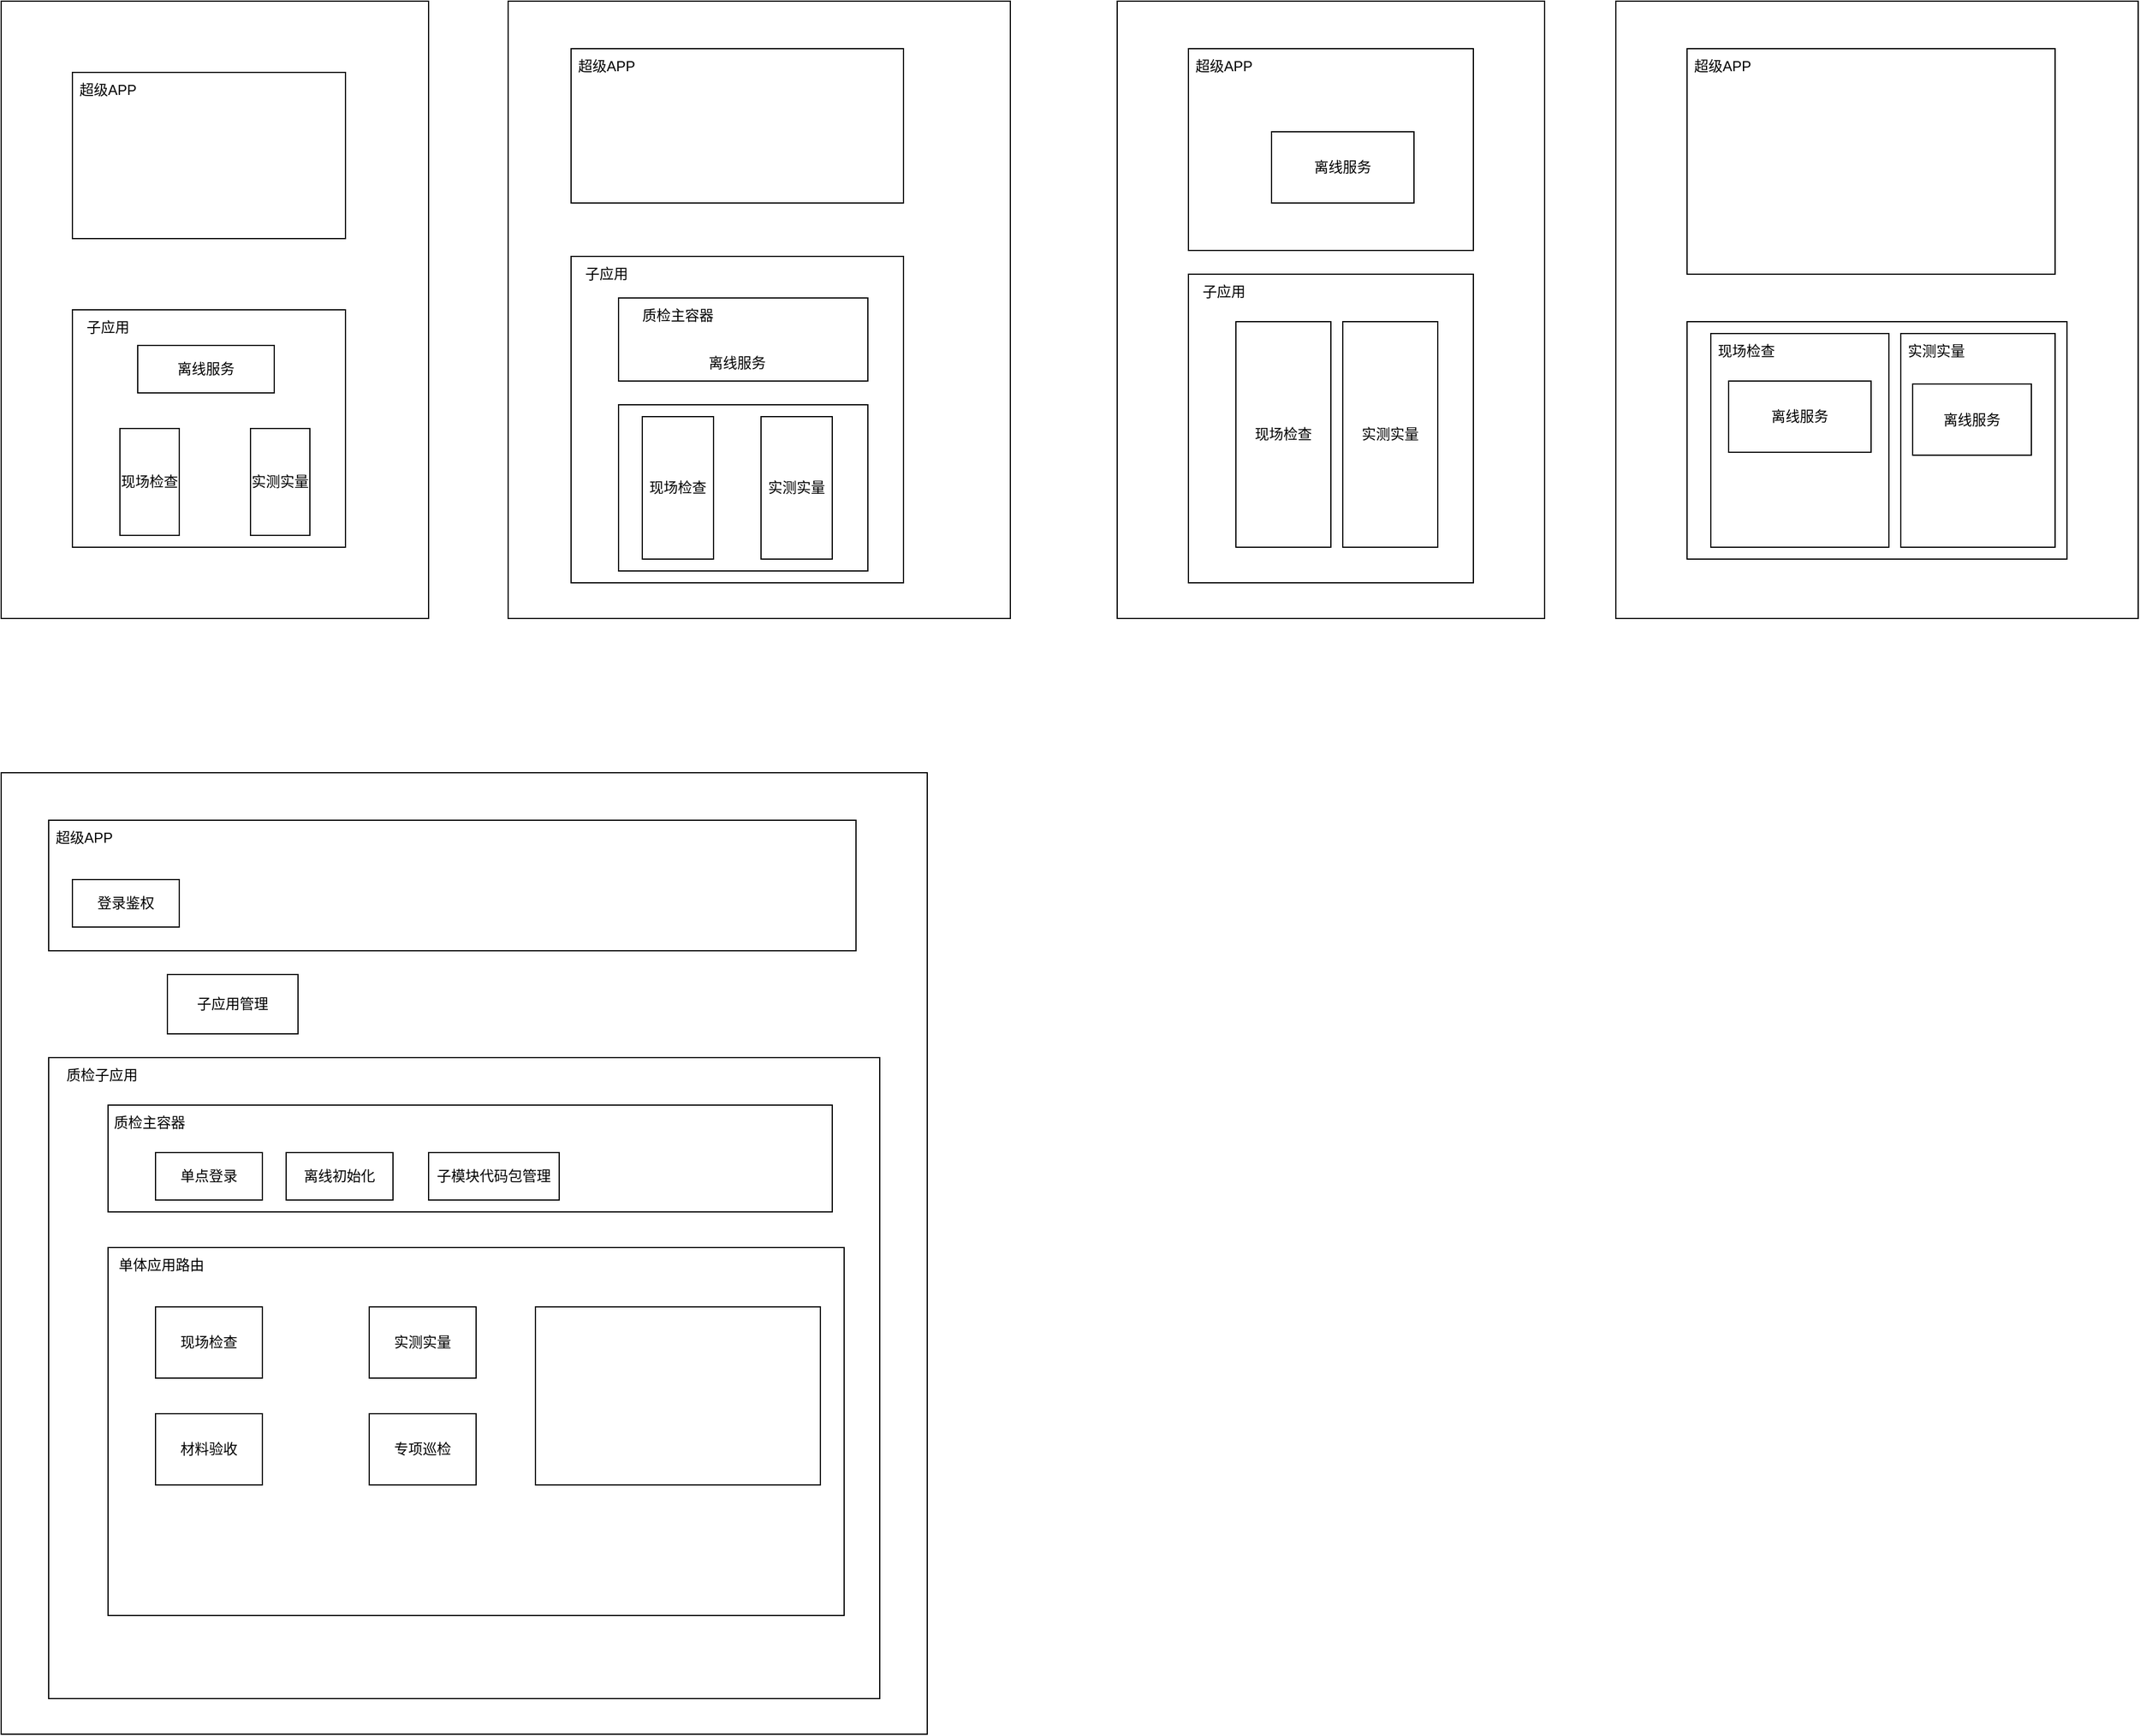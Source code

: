 <mxfile version="20.0.1" type="github">
  <diagram id="XZkbwfD2GeSXZEqlT7_g" name="Page-1">
    <mxGraphModel dx="3080" dy="794" grid="1" gridSize="10" guides="1" tooltips="1" connect="1" arrows="1" fold="1" page="1" pageScale="1" pageWidth="827" pageHeight="1169" math="0" shadow="0">
      <root>
        <mxCell id="0" />
        <mxCell id="1" parent="0" />
        <mxCell id="RrmX887C-J8t59nC6IIO-1" value="" style="group" vertex="1" connectable="0" parent="1">
          <mxGeometry x="-960" y="150" width="360" height="520" as="geometry" />
        </mxCell>
        <mxCell id="mWoVSuOA3EwavXobNL_2-21" value="" style="rounded=0;whiteSpace=wrap;html=1;fillColor=none;" parent="RrmX887C-J8t59nC6IIO-1" vertex="1">
          <mxGeometry width="360" height="520" as="geometry" />
        </mxCell>
        <mxCell id="NvlR-UR6F2ubGmIy8rF1-1" value="" style="rounded=0;whiteSpace=wrap;html=1;fillColor=none;" parent="RrmX887C-J8t59nC6IIO-1" vertex="1">
          <mxGeometry x="60" y="60" width="230" height="140" as="geometry" />
        </mxCell>
        <mxCell id="NvlR-UR6F2ubGmIy8rF1-2" value="超级APP" style="text;html=1;strokeColor=none;fillColor=none;align=center;verticalAlign=middle;whiteSpace=wrap;rounded=0;" parent="RrmX887C-J8t59nC6IIO-1" vertex="1">
          <mxGeometry x="60" y="60" width="60" height="30" as="geometry" />
        </mxCell>
        <mxCell id="NvlR-UR6F2ubGmIy8rF1-3" value="" style="rounded=0;whiteSpace=wrap;html=1;fillColor=none;" parent="RrmX887C-J8t59nC6IIO-1" vertex="1">
          <mxGeometry x="60" y="260" width="230" height="200" as="geometry" />
        </mxCell>
        <mxCell id="NvlR-UR6F2ubGmIy8rF1-4" value="离线服务" style="rounded=0;whiteSpace=wrap;html=1;fillColor=none;" parent="RrmX887C-J8t59nC6IIO-1" vertex="1">
          <mxGeometry x="115" y="290" width="115" height="40" as="geometry" />
        </mxCell>
        <mxCell id="NvlR-UR6F2ubGmIy8rF1-5" value="现场检查" style="rounded=0;whiteSpace=wrap;html=1;fillColor=none;" parent="RrmX887C-J8t59nC6IIO-1" vertex="1">
          <mxGeometry x="100" y="360" width="50" height="90" as="geometry" />
        </mxCell>
        <mxCell id="NvlR-UR6F2ubGmIy8rF1-6" value="实测实量" style="rounded=0;whiteSpace=wrap;html=1;fillColor=none;" parent="RrmX887C-J8t59nC6IIO-1" vertex="1">
          <mxGeometry x="210" y="360" width="50" height="90" as="geometry" />
        </mxCell>
        <mxCell id="NvlR-UR6F2ubGmIy8rF1-7" value="子应用" style="text;html=1;strokeColor=none;fillColor=none;align=center;verticalAlign=middle;whiteSpace=wrap;rounded=0;" parent="RrmX887C-J8t59nC6IIO-1" vertex="1">
          <mxGeometry x="60" y="260" width="60" height="30" as="geometry" />
        </mxCell>
        <mxCell id="RrmX887C-J8t59nC6IIO-2" value="" style="group" vertex="1" connectable="0" parent="1">
          <mxGeometry x="-533" y="150" width="423" height="520" as="geometry" />
        </mxCell>
        <mxCell id="mWoVSuOA3EwavXobNL_2-10" value="" style="rounded=0;whiteSpace=wrap;html=1;fillColor=none;" parent="RrmX887C-J8t59nC6IIO-2" vertex="1">
          <mxGeometry width="423" height="520" as="geometry" />
        </mxCell>
        <mxCell id="mWoVSuOA3EwavXobNL_2-11" value="" style="rounded=0;whiteSpace=wrap;html=1;fillColor=none;direction=south;" parent="RrmX887C-J8t59nC6IIO-2" vertex="1">
          <mxGeometry x="53" y="40" width="280" height="130" as="geometry" />
        </mxCell>
        <mxCell id="mWoVSuOA3EwavXobNL_2-12" value="超级APP" style="text;html=1;strokeColor=none;fillColor=none;align=center;verticalAlign=middle;whiteSpace=wrap;rounded=0;" parent="RrmX887C-J8t59nC6IIO-2" vertex="1">
          <mxGeometry x="53" y="40" width="60" height="30" as="geometry" />
        </mxCell>
        <mxCell id="mWoVSuOA3EwavXobNL_2-13" value="" style="rounded=0;whiteSpace=wrap;html=1;fillColor=none;" parent="RrmX887C-J8t59nC6IIO-2" vertex="1">
          <mxGeometry x="53" y="215" width="280" height="275" as="geometry" />
        </mxCell>
        <mxCell id="mWoVSuOA3EwavXobNL_2-14" value="子应用" style="text;html=1;strokeColor=none;fillColor=none;align=center;verticalAlign=middle;whiteSpace=wrap;rounded=0;" parent="RrmX887C-J8t59nC6IIO-2" vertex="1">
          <mxGeometry x="53" y="215" width="60" height="30" as="geometry" />
        </mxCell>
        <mxCell id="mWoVSuOA3EwavXobNL_2-15" value="" style="rounded=0;whiteSpace=wrap;html=1;fillColor=none;" parent="RrmX887C-J8t59nC6IIO-2" vertex="1">
          <mxGeometry x="93" y="250" width="210" height="70" as="geometry" />
        </mxCell>
        <mxCell id="mWoVSuOA3EwavXobNL_2-16" value="质检主容器" style="text;html=1;strokeColor=none;fillColor=none;align=center;verticalAlign=middle;whiteSpace=wrap;rounded=0;" parent="RrmX887C-J8t59nC6IIO-2" vertex="1">
          <mxGeometry x="93" y="250" width="100" height="30" as="geometry" />
        </mxCell>
        <mxCell id="mWoVSuOA3EwavXobNL_2-17" value="离线服务" style="text;html=1;strokeColor=none;fillColor=none;align=center;verticalAlign=middle;whiteSpace=wrap;rounded=0;" parent="RrmX887C-J8t59nC6IIO-2" vertex="1">
          <mxGeometry x="163" y="290" width="60" height="30" as="geometry" />
        </mxCell>
        <mxCell id="mWoVSuOA3EwavXobNL_2-18" value="" style="rounded=0;whiteSpace=wrap;html=1;fillColor=none;" parent="RrmX887C-J8t59nC6IIO-2" vertex="1">
          <mxGeometry x="93" y="340" width="210" height="140" as="geometry" />
        </mxCell>
        <mxCell id="mWoVSuOA3EwavXobNL_2-19" value="现场检查" style="rounded=0;whiteSpace=wrap;html=1;fillColor=none;" parent="RrmX887C-J8t59nC6IIO-2" vertex="1">
          <mxGeometry x="113" y="350" width="60" height="120" as="geometry" />
        </mxCell>
        <mxCell id="mWoVSuOA3EwavXobNL_2-20" value="实测实量" style="rounded=0;whiteSpace=wrap;html=1;fillColor=none;" parent="RrmX887C-J8t59nC6IIO-2" vertex="1">
          <mxGeometry x="213" y="350" width="60" height="120" as="geometry" />
        </mxCell>
        <mxCell id="RrmX887C-J8t59nC6IIO-3" value="" style="group" vertex="1" connectable="0" parent="1">
          <mxGeometry x="-20" y="150" width="360" height="520" as="geometry" />
        </mxCell>
        <mxCell id="mWoVSuOA3EwavXobNL_2-2" value="" style="rounded=0;whiteSpace=wrap;html=1;fillColor=none;" parent="RrmX887C-J8t59nC6IIO-3" vertex="1">
          <mxGeometry width="360" height="520" as="geometry" />
        </mxCell>
        <mxCell id="mWoVSuOA3EwavXobNL_2-3" value="" style="rounded=0;whiteSpace=wrap;html=1;fillColor=none;" parent="RrmX887C-J8t59nC6IIO-3" vertex="1">
          <mxGeometry x="60" y="40" width="240" height="170" as="geometry" />
        </mxCell>
        <mxCell id="mWoVSuOA3EwavXobNL_2-4" value="离线服务" style="rounded=0;whiteSpace=wrap;html=1;fillColor=none;" parent="RrmX887C-J8t59nC6IIO-3" vertex="1">
          <mxGeometry x="130" y="110" width="120" height="60" as="geometry" />
        </mxCell>
        <mxCell id="mWoVSuOA3EwavXobNL_2-5" value="超级APP" style="text;html=1;strokeColor=none;fillColor=none;align=center;verticalAlign=middle;whiteSpace=wrap;rounded=0;" parent="RrmX887C-J8t59nC6IIO-3" vertex="1">
          <mxGeometry x="60" y="40" width="60" height="30" as="geometry" />
        </mxCell>
        <mxCell id="mWoVSuOA3EwavXobNL_2-6" value="" style="rounded=0;whiteSpace=wrap;html=1;fillColor=none;" parent="RrmX887C-J8t59nC6IIO-3" vertex="1">
          <mxGeometry x="60" y="230" width="240" height="260" as="geometry" />
        </mxCell>
        <mxCell id="mWoVSuOA3EwavXobNL_2-7" value="子应用" style="text;html=1;strokeColor=none;fillColor=none;align=center;verticalAlign=middle;whiteSpace=wrap;rounded=0;" parent="RrmX887C-J8t59nC6IIO-3" vertex="1">
          <mxGeometry x="60" y="230" width="60" height="30" as="geometry" />
        </mxCell>
        <mxCell id="mWoVSuOA3EwavXobNL_2-8" value="现场检查" style="rounded=0;whiteSpace=wrap;html=1;fillColor=none;" parent="RrmX887C-J8t59nC6IIO-3" vertex="1">
          <mxGeometry x="100" y="270" width="80" height="190" as="geometry" />
        </mxCell>
        <mxCell id="mWoVSuOA3EwavXobNL_2-9" value="实测实量" style="rounded=0;whiteSpace=wrap;html=1;fillColor=none;" parent="RrmX887C-J8t59nC6IIO-3" vertex="1">
          <mxGeometry x="190" y="270" width="80" height="190" as="geometry" />
        </mxCell>
        <mxCell id="RrmX887C-J8t59nC6IIO-4" value="" style="group" vertex="1" connectable="0" parent="1">
          <mxGeometry x="400" y="150" width="440" height="520" as="geometry" />
        </mxCell>
        <mxCell id="mWoVSuOA3EwavXobNL_2-22" value="" style="rounded=0;whiteSpace=wrap;html=1;fillColor=none;" parent="RrmX887C-J8t59nC6IIO-4" vertex="1">
          <mxGeometry width="440" height="520" as="geometry" />
        </mxCell>
        <mxCell id="mWoVSuOA3EwavXobNL_2-23" value="" style="rounded=0;whiteSpace=wrap;html=1;fillColor=none;" parent="RrmX887C-J8t59nC6IIO-4" vertex="1">
          <mxGeometry x="60" y="40" width="310" height="190" as="geometry" />
        </mxCell>
        <mxCell id="mWoVSuOA3EwavXobNL_2-24" value="超级APP" style="text;html=1;strokeColor=none;fillColor=none;align=center;verticalAlign=middle;whiteSpace=wrap;rounded=0;" parent="RrmX887C-J8t59nC6IIO-4" vertex="1">
          <mxGeometry x="60" y="40" width="60" height="30" as="geometry" />
        </mxCell>
        <mxCell id="mWoVSuOA3EwavXobNL_2-25" value="" style="rounded=0;whiteSpace=wrap;html=1;fillColor=none;" parent="RrmX887C-J8t59nC6IIO-4" vertex="1">
          <mxGeometry x="60" y="270" width="320" height="200" as="geometry" />
        </mxCell>
        <mxCell id="mWoVSuOA3EwavXobNL_2-26" value="" style="rounded=0;whiteSpace=wrap;html=1;fillColor=none;" parent="RrmX887C-J8t59nC6IIO-4" vertex="1">
          <mxGeometry x="80" y="280" width="150" height="180" as="geometry" />
        </mxCell>
        <mxCell id="mWoVSuOA3EwavXobNL_2-27" value="离线服务" style="rounded=0;whiteSpace=wrap;html=1;fillColor=none;" parent="RrmX887C-J8t59nC6IIO-4" vertex="1">
          <mxGeometry x="95" y="320" width="120" height="60" as="geometry" />
        </mxCell>
        <mxCell id="mWoVSuOA3EwavXobNL_2-29" value="" style="rounded=0;whiteSpace=wrap;html=1;fillColor=none;" parent="RrmX887C-J8t59nC6IIO-4" vertex="1">
          <mxGeometry x="240" y="280" width="130" height="180" as="geometry" />
        </mxCell>
        <mxCell id="mWoVSuOA3EwavXobNL_2-30" value="离线服务" style="rounded=0;whiteSpace=wrap;html=1;fillColor=none;" parent="RrmX887C-J8t59nC6IIO-4" vertex="1">
          <mxGeometry x="250" y="322.5" width="100" height="60" as="geometry" />
        </mxCell>
        <mxCell id="NvlR-UR6F2ubGmIy8rF1-9" value="现场检查" style="text;html=1;strokeColor=none;fillColor=none;align=center;verticalAlign=middle;whiteSpace=wrap;rounded=0;" parent="RrmX887C-J8t59nC6IIO-4" vertex="1">
          <mxGeometry x="80" y="280" width="60" height="30" as="geometry" />
        </mxCell>
        <mxCell id="NvlR-UR6F2ubGmIy8rF1-10" value="实测实量" style="text;html=1;strokeColor=none;fillColor=none;align=center;verticalAlign=middle;whiteSpace=wrap;rounded=0;" parent="RrmX887C-J8t59nC6IIO-4" vertex="1">
          <mxGeometry x="240" y="280" width="60" height="30" as="geometry" />
        </mxCell>
        <mxCell id="RrmX887C-J8t59nC6IIO-5" value="" style="rounded=0;whiteSpace=wrap;html=1;fillColor=none;" vertex="1" parent="1">
          <mxGeometry x="-960" y="800" width="780" height="810" as="geometry" />
        </mxCell>
        <mxCell id="RrmX887C-J8t59nC6IIO-6" value="" style="rounded=0;whiteSpace=wrap;html=1;fillColor=none;" vertex="1" parent="1">
          <mxGeometry x="-920" y="840" width="680" height="110" as="geometry" />
        </mxCell>
        <mxCell id="RrmX887C-J8t59nC6IIO-7" value="超级APP" style="text;html=1;strokeColor=none;fillColor=none;align=center;verticalAlign=middle;whiteSpace=wrap;rounded=0;" vertex="1" parent="1">
          <mxGeometry x="-920" y="840" width="60" height="30" as="geometry" />
        </mxCell>
        <mxCell id="RrmX887C-J8t59nC6IIO-8" value="登录鉴权" style="rounded=0;whiteSpace=wrap;html=1;fillColor=none;" vertex="1" parent="1">
          <mxGeometry x="-900" y="890" width="90" height="40" as="geometry" />
        </mxCell>
        <mxCell id="RrmX887C-J8t59nC6IIO-10" value="子应用管理" style="rounded=0;whiteSpace=wrap;html=1;fillColor=none;" vertex="1" parent="1">
          <mxGeometry x="-820" y="970" width="110" height="50" as="geometry" />
        </mxCell>
        <mxCell id="RrmX887C-J8t59nC6IIO-12" value="" style="rounded=0;whiteSpace=wrap;html=1;fillColor=none;" vertex="1" parent="1">
          <mxGeometry x="-920" y="1040" width="700" height="540" as="geometry" />
        </mxCell>
        <mxCell id="RrmX887C-J8t59nC6IIO-13" value="质检子应用" style="text;html=1;strokeColor=none;fillColor=none;align=center;verticalAlign=middle;whiteSpace=wrap;rounded=0;" vertex="1" parent="1">
          <mxGeometry x="-920" y="1040" width="90" height="30" as="geometry" />
        </mxCell>
        <mxCell id="RrmX887C-J8t59nC6IIO-14" value="" style="rounded=0;whiteSpace=wrap;html=1;fillColor=none;" vertex="1" parent="1">
          <mxGeometry x="-870" y="1080" width="610" height="90" as="geometry" />
        </mxCell>
        <mxCell id="RrmX887C-J8t59nC6IIO-15" value="质检主容器" style="text;html=1;strokeColor=none;fillColor=none;align=center;verticalAlign=middle;whiteSpace=wrap;rounded=0;" vertex="1" parent="1">
          <mxGeometry x="-870" y="1080" width="70" height="30" as="geometry" />
        </mxCell>
        <mxCell id="RrmX887C-J8t59nC6IIO-16" value="单点登录" style="rounded=0;whiteSpace=wrap;html=1;fillColor=none;" vertex="1" parent="1">
          <mxGeometry x="-830" y="1120" width="90" height="40" as="geometry" />
        </mxCell>
        <mxCell id="RrmX887C-J8t59nC6IIO-17" value="离线初始化" style="rounded=0;whiteSpace=wrap;html=1;fillColor=none;" vertex="1" parent="1">
          <mxGeometry x="-720" y="1120" width="90" height="40" as="geometry" />
        </mxCell>
        <mxCell id="RrmX887C-J8t59nC6IIO-18" value="子模块代码包管理" style="rounded=0;whiteSpace=wrap;html=1;fillColor=none;" vertex="1" parent="1">
          <mxGeometry x="-600" y="1120" width="110" height="40" as="geometry" />
        </mxCell>
        <mxCell id="RrmX887C-J8t59nC6IIO-19" value="" style="rounded=0;whiteSpace=wrap;html=1;fillColor=none;" vertex="1" parent="1">
          <mxGeometry x="-870" y="1200" width="620" height="310" as="geometry" />
        </mxCell>
        <mxCell id="RrmX887C-J8t59nC6IIO-20" value="单体应用路由" style="text;html=1;strokeColor=none;fillColor=none;align=center;verticalAlign=middle;whiteSpace=wrap;rounded=0;" vertex="1" parent="1">
          <mxGeometry x="-870" y="1200" width="90" height="30" as="geometry" />
        </mxCell>
        <mxCell id="RrmX887C-J8t59nC6IIO-21" value="现场检查" style="rounded=0;whiteSpace=wrap;html=1;fillColor=none;" vertex="1" parent="1">
          <mxGeometry x="-830" y="1250" width="90" height="60" as="geometry" />
        </mxCell>
        <mxCell id="RrmX887C-J8t59nC6IIO-22" value="实测实量" style="rounded=0;whiteSpace=wrap;html=1;fillColor=none;" vertex="1" parent="1">
          <mxGeometry x="-650" y="1250" width="90" height="60" as="geometry" />
        </mxCell>
        <mxCell id="RrmX887C-J8t59nC6IIO-23" value="材料验收" style="rounded=0;whiteSpace=wrap;html=1;fillColor=none;" vertex="1" parent="1">
          <mxGeometry x="-830" y="1340" width="90" height="60" as="geometry" />
        </mxCell>
        <mxCell id="RrmX887C-J8t59nC6IIO-24" value="专项巡检" style="rounded=0;whiteSpace=wrap;html=1;fillColor=none;" vertex="1" parent="1">
          <mxGeometry x="-650" y="1340" width="90" height="60" as="geometry" />
        </mxCell>
        <mxCell id="RrmX887C-J8t59nC6IIO-25" value="" style="rounded=0;whiteSpace=wrap;html=1;fillColor=none;" vertex="1" parent="1">
          <mxGeometry x="-510" y="1250" width="240" height="150" as="geometry" />
        </mxCell>
      </root>
    </mxGraphModel>
  </diagram>
</mxfile>
